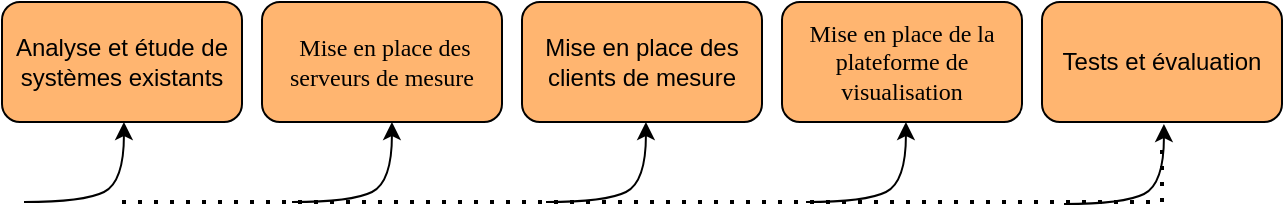 <mxfile version="20.6.2" type="github">
  <diagram id="J6xmOw-4di3mZoSaR83n" name="Page-1">
    <mxGraphModel dx="728" dy="708" grid="1" gridSize="10" guides="1" tooltips="1" connect="1" arrows="1" fold="1" page="1" pageScale="1" pageWidth="850" pageHeight="1100" math="0" shadow="0">
      <root>
        <mxCell id="0" />
        <mxCell id="1" parent="0" />
        <mxCell id="AFfNs0UEousIHZEFuUwl-1" value="Tests et évaluation" style="rounded=1;whiteSpace=wrap;html=1;fillColor=#FFB570;" parent="1" vertex="1">
          <mxGeometry x="560" y="380" width="120" height="60" as="geometry" />
        </mxCell>
        <mxCell id="AFfNs0UEousIHZEFuUwl-2" value="&lt;p id=&quot;docs-internal-guid-c5b7fe21-7fff-024a-27fc-f3bee4895180&quot; style=&quot;line-height:1.2;margin-top:0pt;margin-bottom:0pt;&quot; dir=&quot;ltr&quot;&gt;&lt;span style=&quot;font-family: Cambria, serif; color: rgb(0, 0, 0); background-color: transparent; font-style: normal; font-variant: normal; text-decoration: none; vertical-align: baseline;&quot;&gt;Mise en place de la plateforme de visualisation&lt;/span&gt;&lt;/p&gt;" style="rounded=1;whiteSpace=wrap;html=1;fillColor=#FFB570;" parent="1" vertex="1">
          <mxGeometry x="430" y="380" width="120" height="60" as="geometry" />
        </mxCell>
        <mxCell id="AFfNs0UEousIHZEFuUwl-3" value="&lt;font face=&quot;Helvetica&quot;&gt;&lt;span id=&quot;docs-internal-guid-cb3e4f44-7fff-7204-dcd6-b2950f12d855&quot; style=&quot;color: rgb(0, 0, 0); background-color: transparent; font-style: normal; font-variant: normal; text-decoration: none; vertical-align: baseline;&quot;&gt;Mise en place des clients de mesure&lt;/span&gt;&lt;/font&gt;" style="rounded=1;whiteSpace=wrap;html=1;fillColor=#FFB570;" parent="1" vertex="1">
          <mxGeometry x="300" y="380" width="120" height="60" as="geometry" />
        </mxCell>
        <mxCell id="AFfNs0UEousIHZEFuUwl-4" value="&lt;p id=&quot;docs-internal-guid-ceed5862-7fff-d131-ce95-2a92e9b6baaf&quot; style=&quot;line-height: 1.2; margin-top: 0pt; margin-bottom: 0pt;&quot; dir=&quot;ltr&quot;&gt;&lt;font style=&quot;font-size: 12px;&quot;&gt;&lt;span style=&quot;font-family: Cambria, serif; color: rgb(0, 0, 0); background-color: transparent; font-style: normal; font-variant: normal; text-decoration: none; vertical-align: baseline;&quot;&gt;&amp;nbsp;&lt;font style=&quot;font-size: 12px;&quot;&gt;Mise en place des serveurs de mesure&lt;/font&gt;&lt;/span&gt;&lt;/font&gt;&lt;/p&gt;" style="rounded=1;whiteSpace=wrap;html=1;fillColor=#FFB570;" parent="1" vertex="1">
          <mxGeometry x="170" y="380" width="120" height="60" as="geometry" />
        </mxCell>
        <mxCell id="AFfNs0UEousIHZEFuUwl-5" value="Analyse et étude de systèmes existants" style="rounded=1;whiteSpace=wrap;html=1;fillColor=#FFB570;" parent="1" vertex="1">
          <mxGeometry x="40" y="380" width="120" height="60" as="geometry" />
        </mxCell>
        <mxCell id="AFfNs0UEousIHZEFuUwl-7" value="" style="endArrow=none;dashed=1;html=1;dashPattern=1 3;strokeWidth=2;rounded=0;" parent="1" edge="1">
          <mxGeometry width="50" height="50" relative="1" as="geometry">
            <mxPoint x="100" y="480" as="sourcePoint" />
            <mxPoint x="620" y="480" as="targetPoint" />
          </mxGeometry>
        </mxCell>
        <mxCell id="AFfNs0UEousIHZEFuUwl-8" value="" style="endArrow=none;dashed=1;html=1;dashPattern=1 3;strokeWidth=2;rounded=0;entryX=0.5;entryY=1;entryDx=0;entryDy=0;" parent="1" target="AFfNs0UEousIHZEFuUwl-1" edge="1">
          <mxGeometry width="50" height="50" relative="1" as="geometry">
            <mxPoint x="620" y="480" as="sourcePoint" />
            <mxPoint x="410" y="440" as="targetPoint" />
          </mxGeometry>
        </mxCell>
        <mxCell id="AFfNs0UEousIHZEFuUwl-9" value="" style="curved=1;endArrow=classic;html=1;rounded=0;entryX=0.508;entryY=1;entryDx=0;entryDy=0;entryPerimeter=0;" parent="1" target="AFfNs0UEousIHZEFuUwl-5" edge="1">
          <mxGeometry width="50" height="50" relative="1" as="geometry">
            <mxPoint x="51" y="480" as="sourcePoint" />
            <mxPoint x="100.96" y="444.98" as="targetPoint" />
            <Array as="points">
              <mxPoint x="81" y="480" />
              <mxPoint x="101" y="470" />
            </Array>
          </mxGeometry>
        </mxCell>
        <mxCell id="AFfNs0UEousIHZEFuUwl-10" value="" style="curved=1;endArrow=classic;html=1;rounded=0;entryX=0.508;entryY=1;entryDx=0;entryDy=0;entryPerimeter=0;" parent="1" edge="1">
          <mxGeometry width="50" height="50" relative="1" as="geometry">
            <mxPoint x="571" y="481" as="sourcePoint" />
            <mxPoint x="620.96" y="441" as="targetPoint" />
            <Array as="points">
              <mxPoint x="601" y="481" />
              <mxPoint x="621" y="471" />
            </Array>
          </mxGeometry>
        </mxCell>
        <mxCell id="AFfNs0UEousIHZEFuUwl-11" value="" style="curved=1;endArrow=classic;html=1;rounded=0;entryX=0.508;entryY=1;entryDx=0;entryDy=0;entryPerimeter=0;" parent="1" edge="1">
          <mxGeometry width="50" height="50" relative="1" as="geometry">
            <mxPoint x="442" y="480" as="sourcePoint" />
            <mxPoint x="491.96" y="440" as="targetPoint" />
            <Array as="points">
              <mxPoint x="472" y="480" />
              <mxPoint x="492" y="470" />
            </Array>
          </mxGeometry>
        </mxCell>
        <mxCell id="AFfNs0UEousIHZEFuUwl-12" value="" style="curved=1;endArrow=classic;html=1;rounded=0;entryX=0.508;entryY=1;entryDx=0;entryDy=0;entryPerimeter=0;" parent="1" edge="1">
          <mxGeometry width="50" height="50" relative="1" as="geometry">
            <mxPoint x="312" y="480" as="sourcePoint" />
            <mxPoint x="361.96" y="440" as="targetPoint" />
            <Array as="points">
              <mxPoint x="342" y="480" />
              <mxPoint x="362" y="470" />
            </Array>
          </mxGeometry>
        </mxCell>
        <mxCell id="AFfNs0UEousIHZEFuUwl-13" value="" style="curved=1;endArrow=classic;html=1;rounded=0;entryX=0.508;entryY=1;entryDx=0;entryDy=0;entryPerimeter=0;" parent="1" edge="1">
          <mxGeometry width="50" height="50" relative="1" as="geometry">
            <mxPoint x="185" y="480" as="sourcePoint" />
            <mxPoint x="234.96" y="440" as="targetPoint" />
            <Array as="points">
              <mxPoint x="215" y="480" />
              <mxPoint x="235" y="470" />
            </Array>
          </mxGeometry>
        </mxCell>
      </root>
    </mxGraphModel>
  </diagram>
</mxfile>
